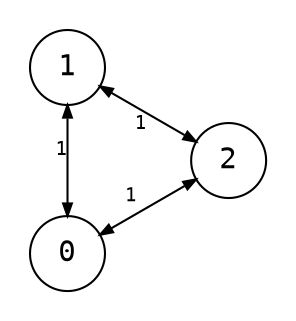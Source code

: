 digraph {
    node [shape=circle, fontname="monospace"];
    edge [arrowsize=0.6, fontname="monospace", fontsize=9];
    layout=circo;
    pad=0.2;

    0 -> {1} [dir=both, label=" 1"];
    0 -> {2} [dir=both, label="1 "];
    1 -> {2} [dir=both, label="   1"];
}